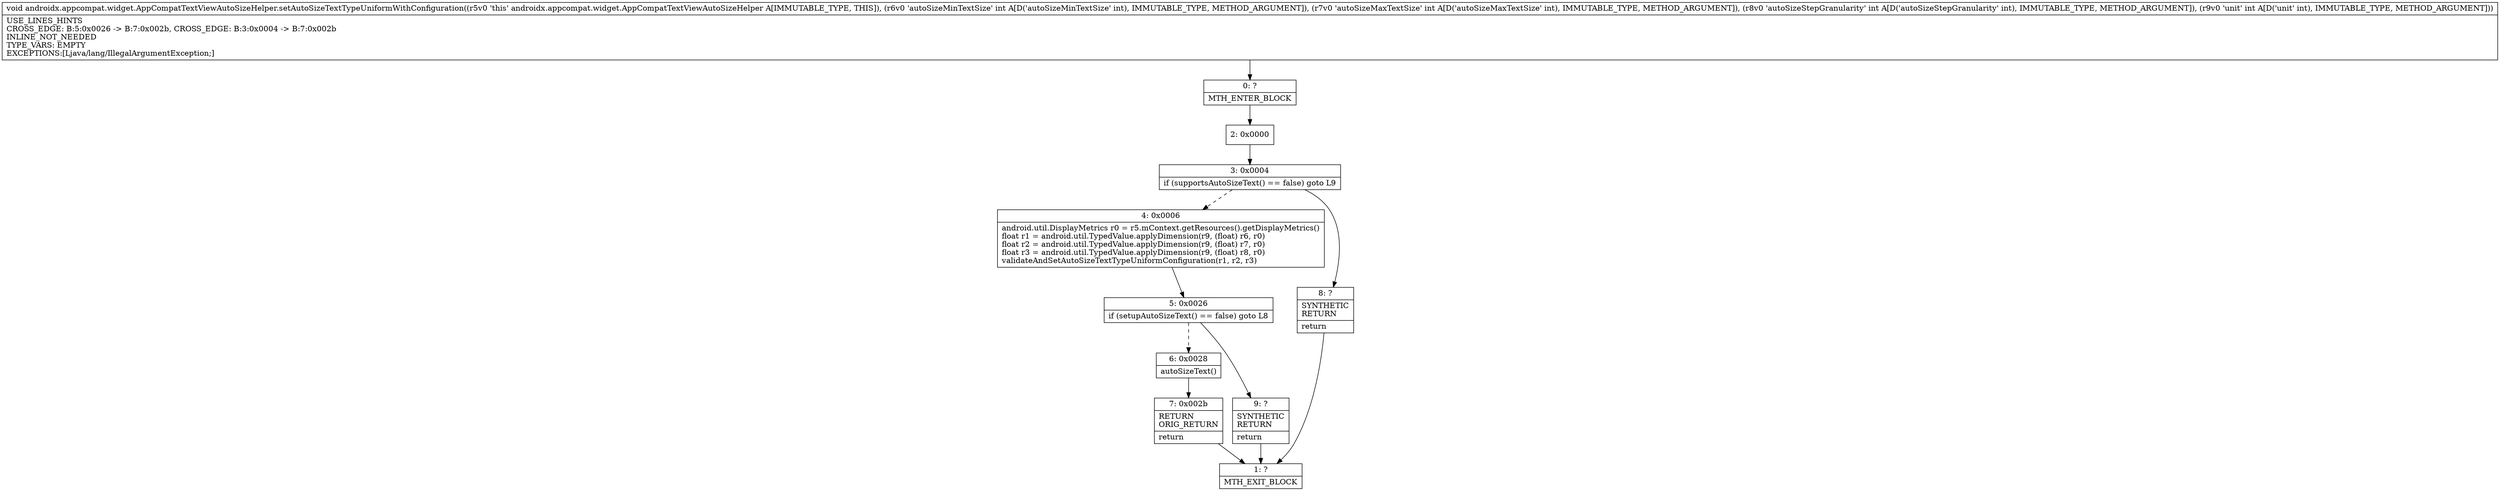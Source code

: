 digraph "CFG forandroidx.appcompat.widget.AppCompatTextViewAutoSizeHelper.setAutoSizeTextTypeUniformWithConfiguration(IIII)V" {
Node_0 [shape=record,label="{0\:\ ?|MTH_ENTER_BLOCK\l}"];
Node_2 [shape=record,label="{2\:\ 0x0000}"];
Node_3 [shape=record,label="{3\:\ 0x0004|if (supportsAutoSizeText() == false) goto L9\l}"];
Node_4 [shape=record,label="{4\:\ 0x0006|android.util.DisplayMetrics r0 = r5.mContext.getResources().getDisplayMetrics()\lfloat r1 = android.util.TypedValue.applyDimension(r9, (float) r6, r0)\lfloat r2 = android.util.TypedValue.applyDimension(r9, (float) r7, r0)\lfloat r3 = android.util.TypedValue.applyDimension(r9, (float) r8, r0)\lvalidateAndSetAutoSizeTextTypeUniformConfiguration(r1, r2, r3)\l}"];
Node_5 [shape=record,label="{5\:\ 0x0026|if (setupAutoSizeText() == false) goto L8\l}"];
Node_6 [shape=record,label="{6\:\ 0x0028|autoSizeText()\l}"];
Node_7 [shape=record,label="{7\:\ 0x002b|RETURN\lORIG_RETURN\l|return\l}"];
Node_1 [shape=record,label="{1\:\ ?|MTH_EXIT_BLOCK\l}"];
Node_9 [shape=record,label="{9\:\ ?|SYNTHETIC\lRETURN\l|return\l}"];
Node_8 [shape=record,label="{8\:\ ?|SYNTHETIC\lRETURN\l|return\l}"];
MethodNode[shape=record,label="{void androidx.appcompat.widget.AppCompatTextViewAutoSizeHelper.setAutoSizeTextTypeUniformWithConfiguration((r5v0 'this' androidx.appcompat.widget.AppCompatTextViewAutoSizeHelper A[IMMUTABLE_TYPE, THIS]), (r6v0 'autoSizeMinTextSize' int A[D('autoSizeMinTextSize' int), IMMUTABLE_TYPE, METHOD_ARGUMENT]), (r7v0 'autoSizeMaxTextSize' int A[D('autoSizeMaxTextSize' int), IMMUTABLE_TYPE, METHOD_ARGUMENT]), (r8v0 'autoSizeStepGranularity' int A[D('autoSizeStepGranularity' int), IMMUTABLE_TYPE, METHOD_ARGUMENT]), (r9v0 'unit' int A[D('unit' int), IMMUTABLE_TYPE, METHOD_ARGUMENT]))  | USE_LINES_HINTS\lCROSS_EDGE: B:5:0x0026 \-\> B:7:0x002b, CROSS_EDGE: B:3:0x0004 \-\> B:7:0x002b\lINLINE_NOT_NEEDED\lTYPE_VARS: EMPTY\lEXCEPTIONS:[Ljava\/lang\/IllegalArgumentException;]\l}"];
MethodNode -> Node_0;Node_0 -> Node_2;
Node_2 -> Node_3;
Node_3 -> Node_4[style=dashed];
Node_3 -> Node_8;
Node_4 -> Node_5;
Node_5 -> Node_6[style=dashed];
Node_5 -> Node_9;
Node_6 -> Node_7;
Node_7 -> Node_1;
Node_9 -> Node_1;
Node_8 -> Node_1;
}

